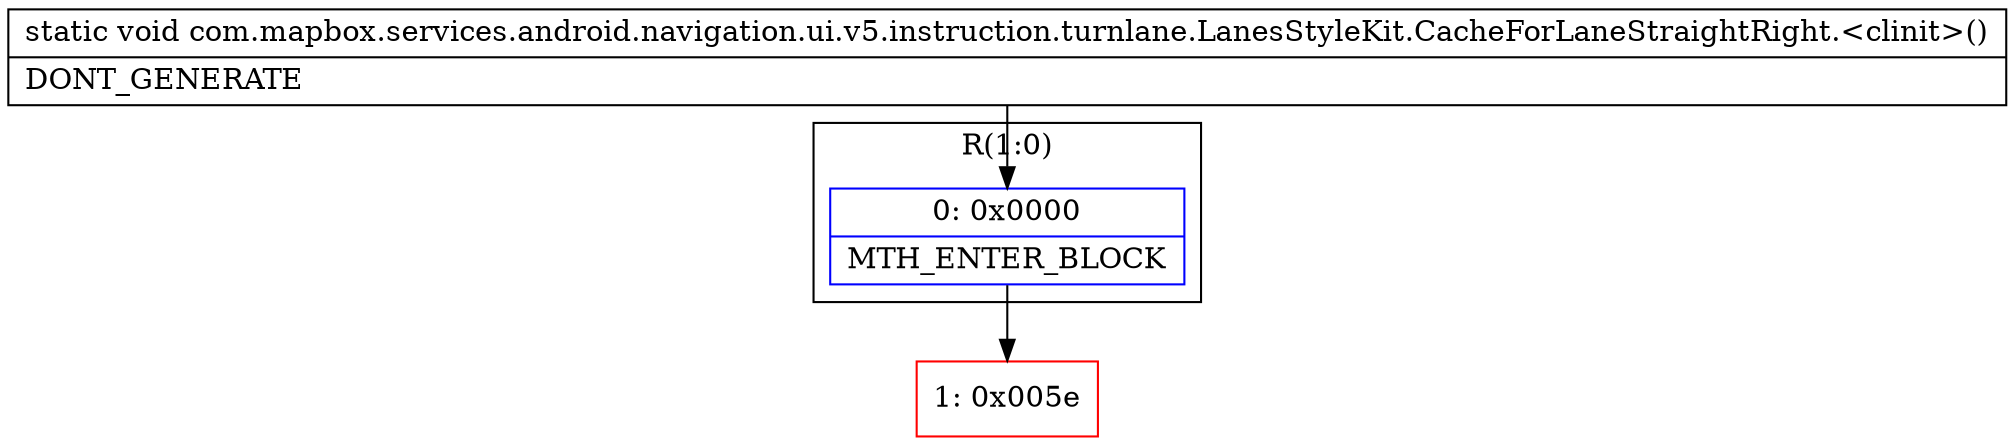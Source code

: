 digraph "CFG forcom.mapbox.services.android.navigation.ui.v5.instruction.turnlane.LanesStyleKit.CacheForLaneStraightRight.\<clinit\>()V" {
subgraph cluster_Region_1881161324 {
label = "R(1:0)";
node [shape=record,color=blue];
Node_0 [shape=record,label="{0\:\ 0x0000|MTH_ENTER_BLOCK\l}"];
}
Node_1 [shape=record,color=red,label="{1\:\ 0x005e}"];
MethodNode[shape=record,label="{static void com.mapbox.services.android.navigation.ui.v5.instruction.turnlane.LanesStyleKit.CacheForLaneStraightRight.\<clinit\>()  | DONT_GENERATE\l}"];
MethodNode -> Node_0;
Node_0 -> Node_1;
}


